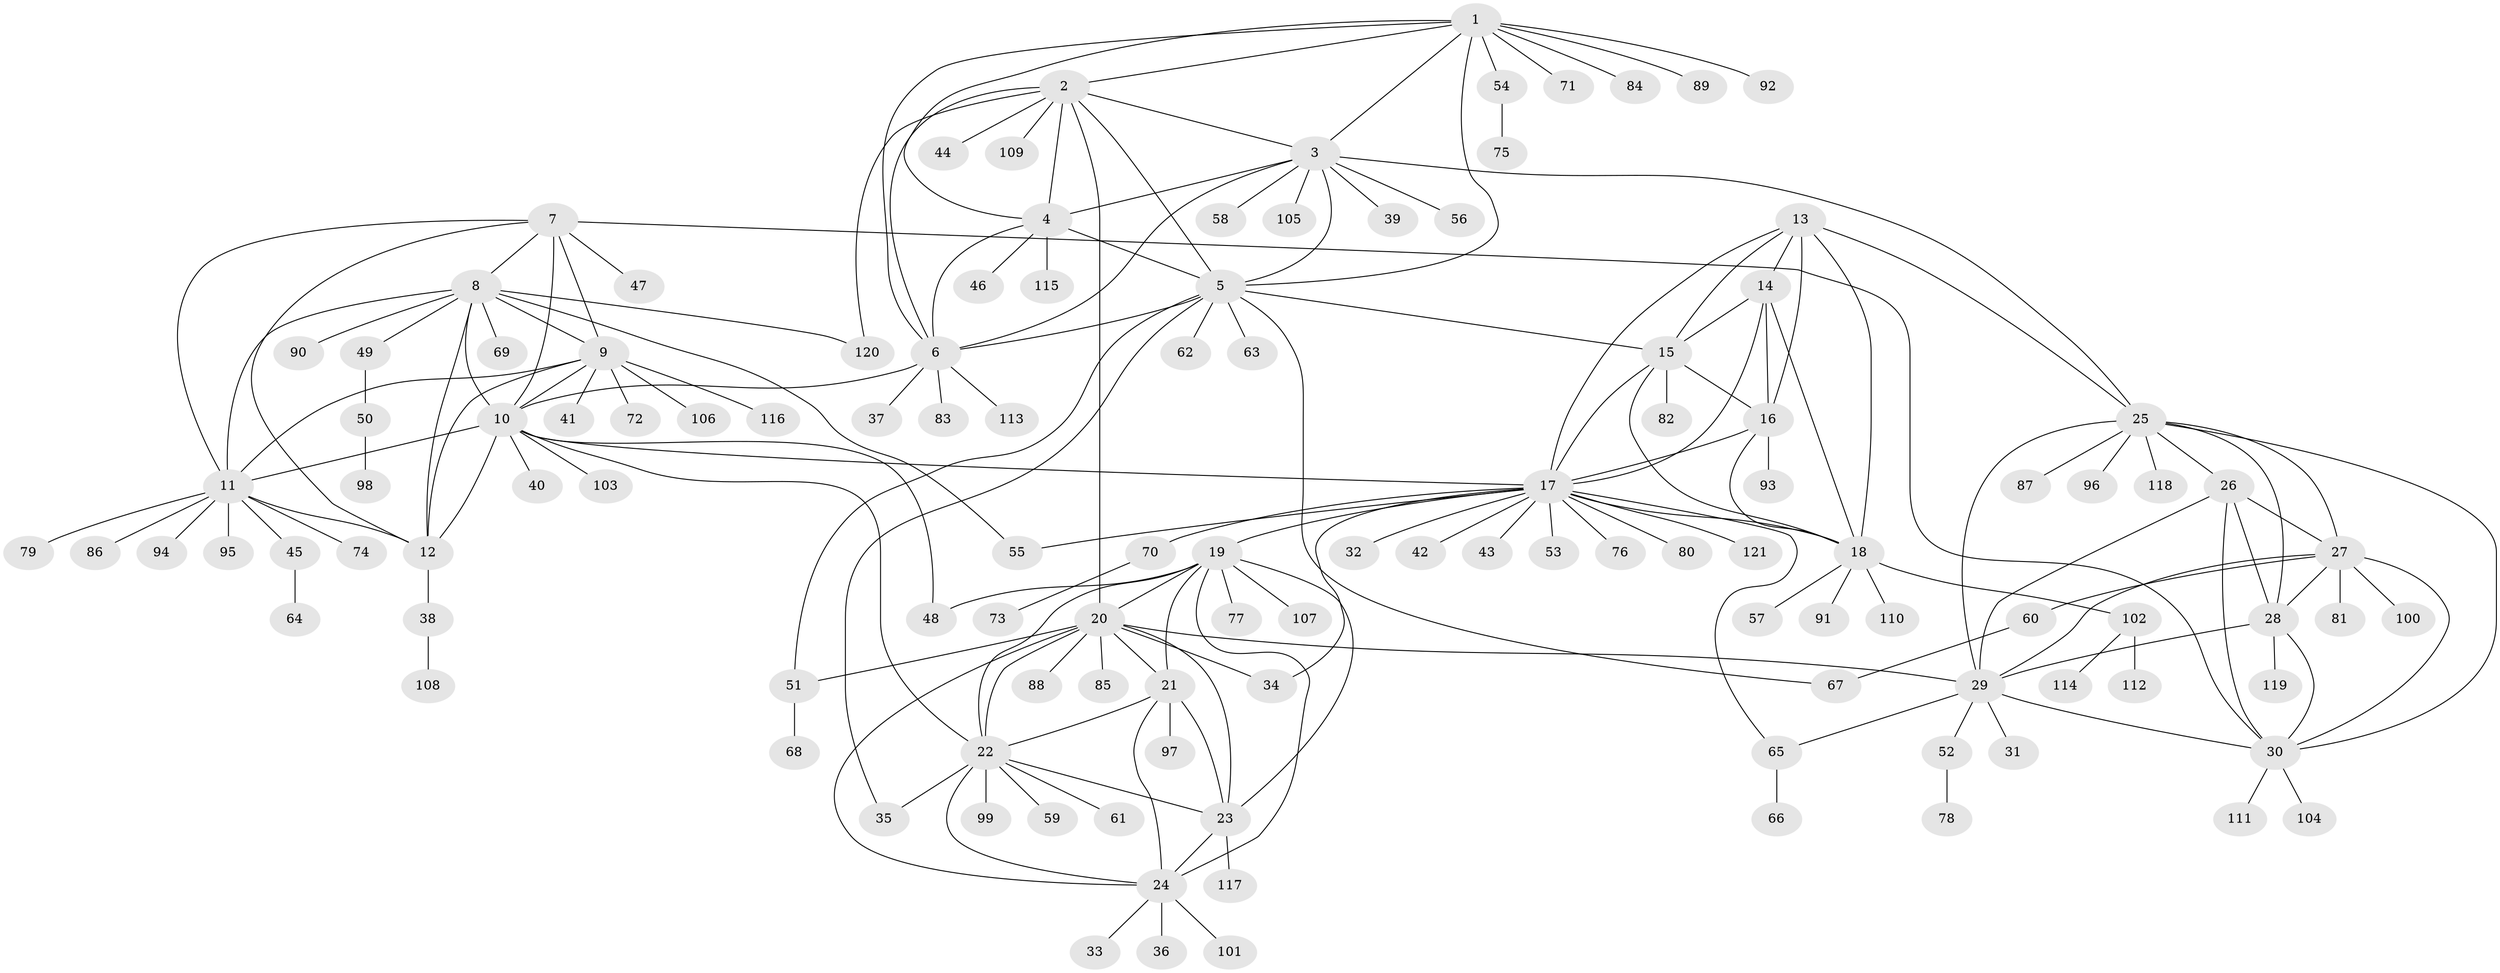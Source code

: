 // Generated by graph-tools (version 1.1) at 2025/55/03/09/25 04:55:57]
// undirected, 121 vertices, 184 edges
graph export_dot {
graph [start="1"]
  node [color=gray90,style=filled];
  1;
  2;
  3;
  4;
  5;
  6;
  7;
  8;
  9;
  10;
  11;
  12;
  13;
  14;
  15;
  16;
  17;
  18;
  19;
  20;
  21;
  22;
  23;
  24;
  25;
  26;
  27;
  28;
  29;
  30;
  31;
  32;
  33;
  34;
  35;
  36;
  37;
  38;
  39;
  40;
  41;
  42;
  43;
  44;
  45;
  46;
  47;
  48;
  49;
  50;
  51;
  52;
  53;
  54;
  55;
  56;
  57;
  58;
  59;
  60;
  61;
  62;
  63;
  64;
  65;
  66;
  67;
  68;
  69;
  70;
  71;
  72;
  73;
  74;
  75;
  76;
  77;
  78;
  79;
  80;
  81;
  82;
  83;
  84;
  85;
  86;
  87;
  88;
  89;
  90;
  91;
  92;
  93;
  94;
  95;
  96;
  97;
  98;
  99;
  100;
  101;
  102;
  103;
  104;
  105;
  106;
  107;
  108;
  109;
  110;
  111;
  112;
  113;
  114;
  115;
  116;
  117;
  118;
  119;
  120;
  121;
  1 -- 2;
  1 -- 3;
  1 -- 4;
  1 -- 5;
  1 -- 6;
  1 -- 54;
  1 -- 71;
  1 -- 84;
  1 -- 89;
  1 -- 92;
  2 -- 3;
  2 -- 4;
  2 -- 5;
  2 -- 6;
  2 -- 20;
  2 -- 44;
  2 -- 109;
  2 -- 120;
  3 -- 4;
  3 -- 5;
  3 -- 6;
  3 -- 25;
  3 -- 39;
  3 -- 56;
  3 -- 58;
  3 -- 105;
  4 -- 5;
  4 -- 6;
  4 -- 46;
  4 -- 115;
  5 -- 6;
  5 -- 15;
  5 -- 35;
  5 -- 51;
  5 -- 62;
  5 -- 63;
  5 -- 67;
  6 -- 10;
  6 -- 37;
  6 -- 83;
  6 -- 113;
  7 -- 8;
  7 -- 9;
  7 -- 10;
  7 -- 11;
  7 -- 12;
  7 -- 30;
  7 -- 47;
  8 -- 9;
  8 -- 10;
  8 -- 11;
  8 -- 12;
  8 -- 49;
  8 -- 55;
  8 -- 69;
  8 -- 90;
  8 -- 120;
  9 -- 10;
  9 -- 11;
  9 -- 12;
  9 -- 41;
  9 -- 72;
  9 -- 106;
  9 -- 116;
  10 -- 11;
  10 -- 12;
  10 -- 17;
  10 -- 22;
  10 -- 40;
  10 -- 48;
  10 -- 103;
  11 -- 12;
  11 -- 45;
  11 -- 74;
  11 -- 79;
  11 -- 86;
  11 -- 94;
  11 -- 95;
  12 -- 38;
  13 -- 14;
  13 -- 15;
  13 -- 16;
  13 -- 17;
  13 -- 18;
  13 -- 25;
  14 -- 15;
  14 -- 16;
  14 -- 17;
  14 -- 18;
  15 -- 16;
  15 -- 17;
  15 -- 18;
  15 -- 82;
  16 -- 17;
  16 -- 18;
  16 -- 93;
  17 -- 18;
  17 -- 19;
  17 -- 32;
  17 -- 34;
  17 -- 42;
  17 -- 43;
  17 -- 53;
  17 -- 55;
  17 -- 65;
  17 -- 70;
  17 -- 76;
  17 -- 80;
  17 -- 121;
  18 -- 57;
  18 -- 91;
  18 -- 102;
  18 -- 110;
  19 -- 20;
  19 -- 21;
  19 -- 22;
  19 -- 23;
  19 -- 24;
  19 -- 48;
  19 -- 77;
  19 -- 107;
  20 -- 21;
  20 -- 22;
  20 -- 23;
  20 -- 24;
  20 -- 29;
  20 -- 34;
  20 -- 51;
  20 -- 85;
  20 -- 88;
  21 -- 22;
  21 -- 23;
  21 -- 24;
  21 -- 97;
  22 -- 23;
  22 -- 24;
  22 -- 35;
  22 -- 59;
  22 -- 61;
  22 -- 99;
  23 -- 24;
  23 -- 117;
  24 -- 33;
  24 -- 36;
  24 -- 101;
  25 -- 26;
  25 -- 27;
  25 -- 28;
  25 -- 29;
  25 -- 30;
  25 -- 87;
  25 -- 96;
  25 -- 118;
  26 -- 27;
  26 -- 28;
  26 -- 29;
  26 -- 30;
  27 -- 28;
  27 -- 29;
  27 -- 30;
  27 -- 60;
  27 -- 81;
  27 -- 100;
  28 -- 29;
  28 -- 30;
  28 -- 119;
  29 -- 30;
  29 -- 31;
  29 -- 52;
  29 -- 65;
  30 -- 104;
  30 -- 111;
  38 -- 108;
  45 -- 64;
  49 -- 50;
  50 -- 98;
  51 -- 68;
  52 -- 78;
  54 -- 75;
  60 -- 67;
  65 -- 66;
  70 -- 73;
  102 -- 112;
  102 -- 114;
}
